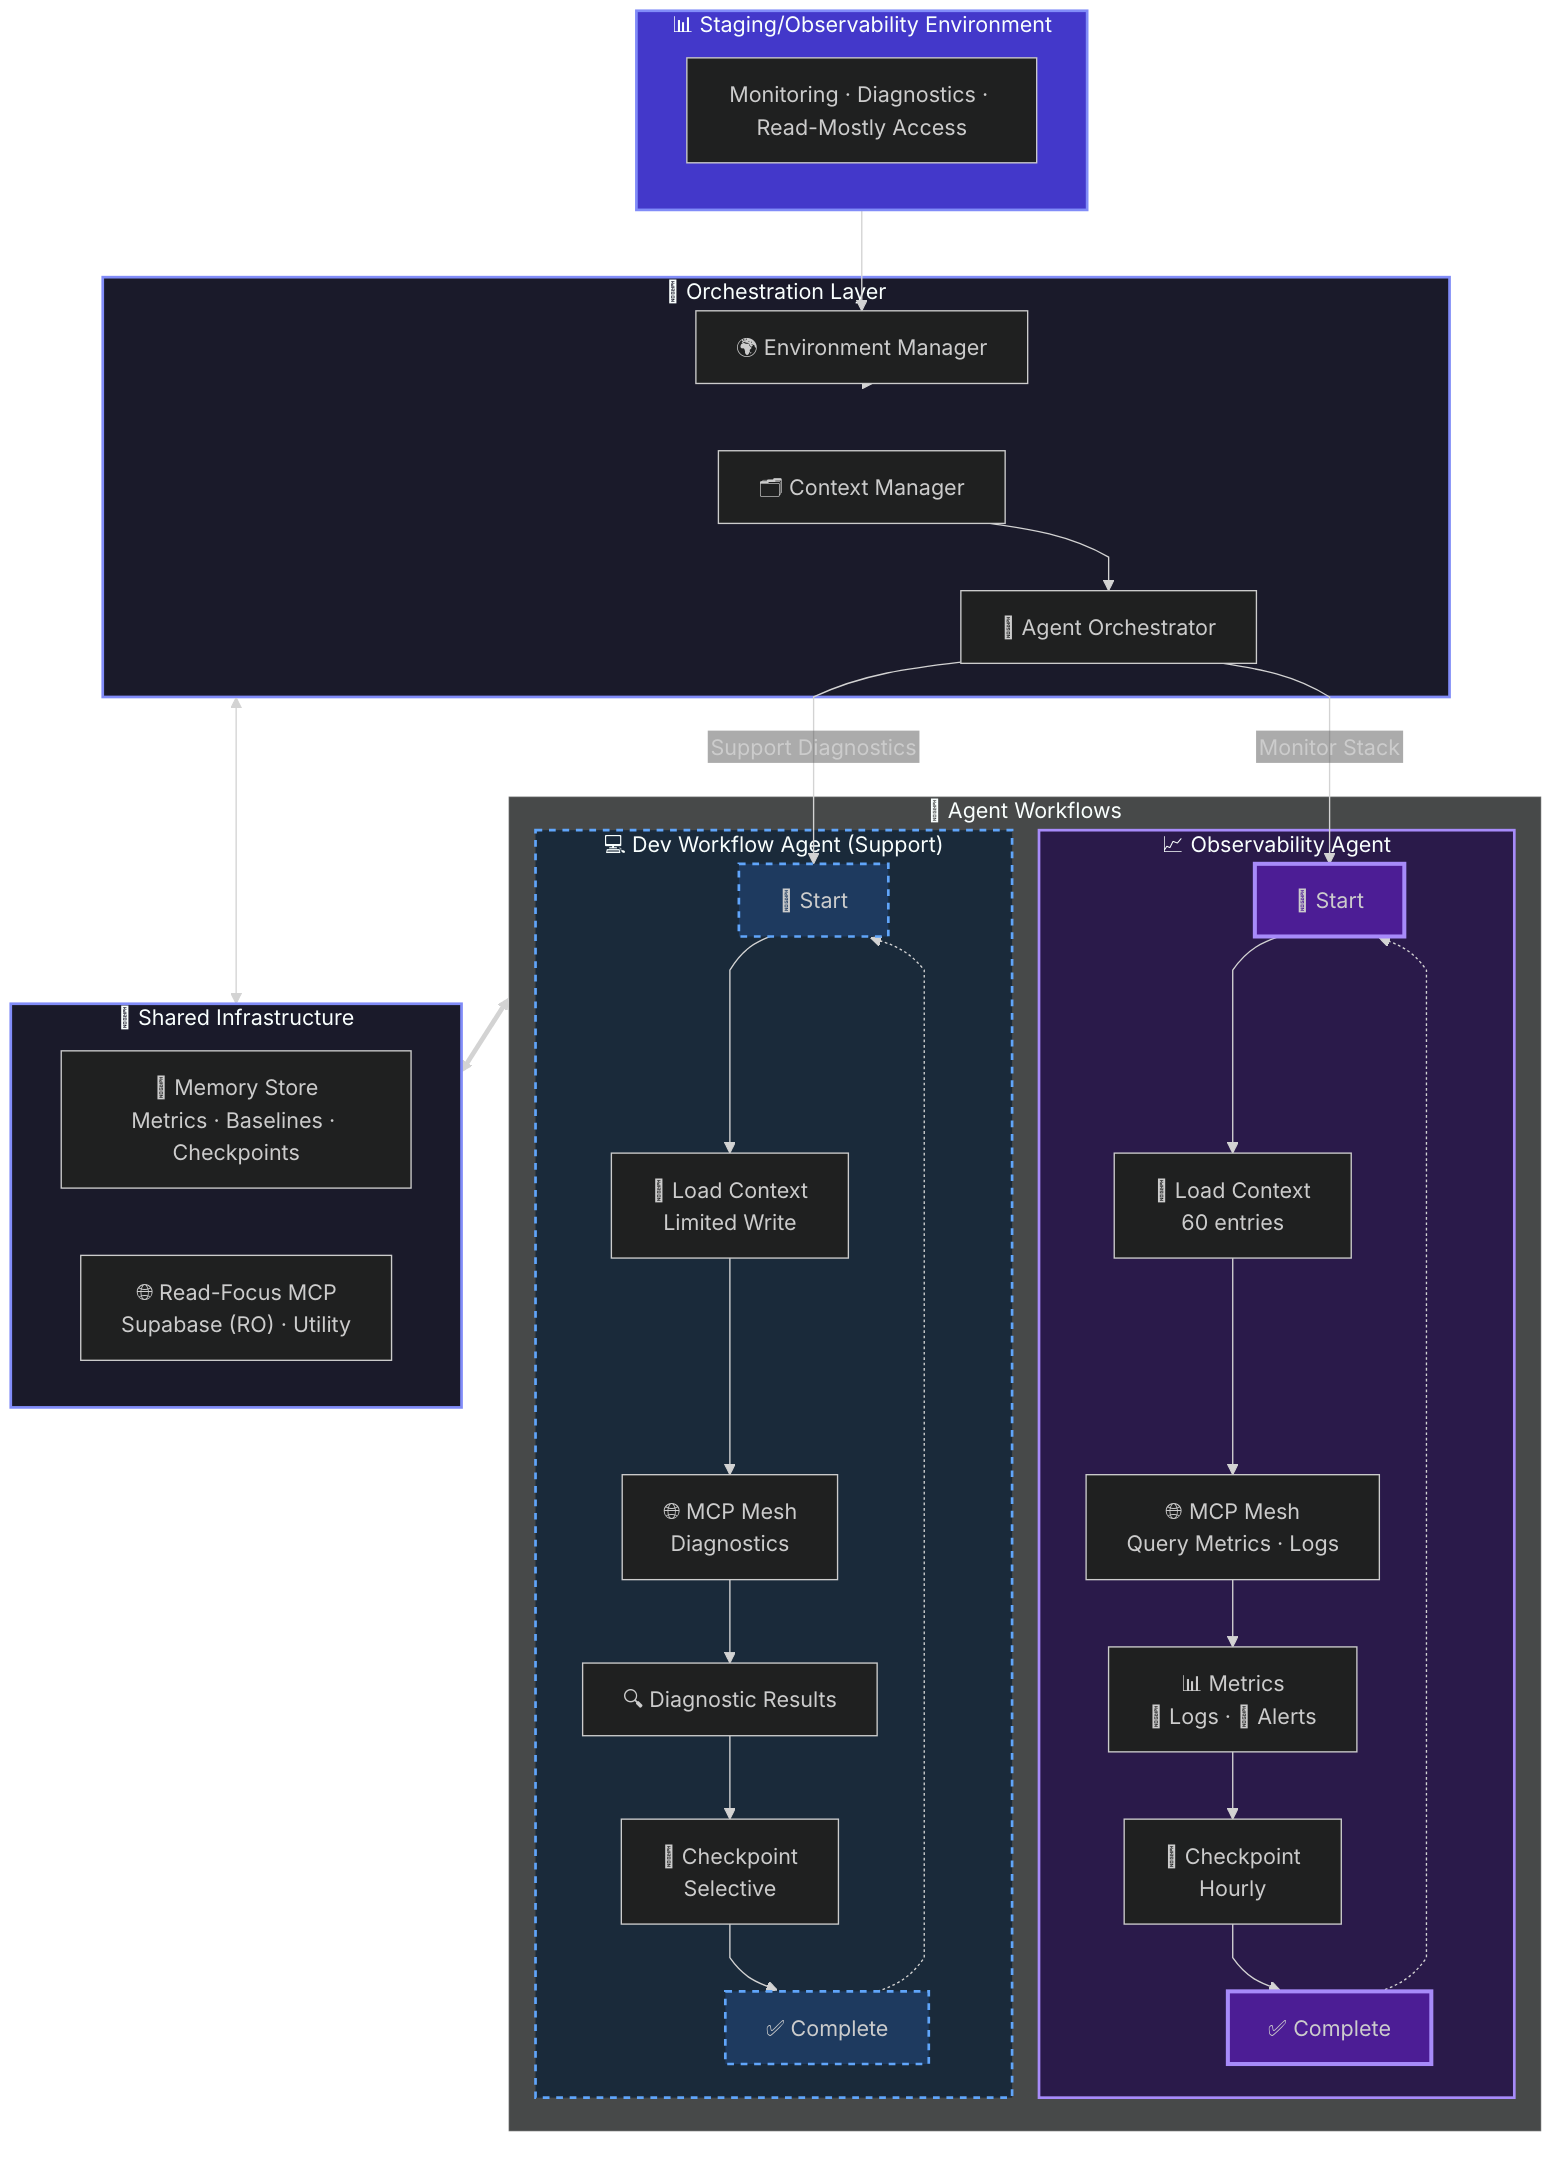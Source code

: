 %%{init: { "theme": "dark", "fontFamily": "Inter", "flowchart": { "htmlLabels": false, "curve": "monotoneX" } }}%%
flowchart TB
    subgraph ENV["📊 Staging/Observability Environment"]
        ENV_LABEL["Monitoring · Diagnostics · Read-Mostly Access"]
    end
    
    subgraph ORCH["🧠 Orchestration Layer"]
        direction LR
        CM["🗂️ Context Manager"]
        AO["🤖 Agent Orchestrator"]
        EM["🌍 Environment Manager"]
    end

    ENV --> EM
    EM --> ORCH
    CM --> AO

    subgraph AGENTS["👥 Agent Workflows"]
        direction LR
        
        subgraph OBS_FLOW["📈 Observability Agent"]
            direction TB
            OBS_START["🚀 Start"]
            OBS_MEM["🧠 Load Context<br/>60 entries"]
            OBS_MCP["🌐 MCP Mesh<br/>Query Metrics · Logs"]
            OBS_SIG["📊 Metrics<br/>📜 Logs · 🚨 Alerts"]
            OBS_SAVE["💾 Checkpoint<br/>Hourly"]
            OBS_END["✅ Complete"]
            
            OBS_START --> OBS_MEM
            OBS_MEM --> OBS_MCP
            OBS_MCP --> OBS_SIG
            OBS_SIG --> OBS_SAVE
            OBS_SAVE --> OBS_END
            OBS_END -.-> OBS_START
        end

        subgraph DEV_FLOW["💻 Dev Workflow Agent (Support)"]
            direction TB
            DEV_START["🚀 Start"]
            DEV_MEM["🧠 Load Context<br/>Limited Write"]
            DEV_MCP["🌐 MCP Mesh<br/>Diagnostics"]
            DEV_SIG["🔍 Diagnostic Results"]
            DEV_SAVE["💾 Checkpoint<br/>Selective"]
            DEV_END["✅ Complete"]
            
            DEV_START --> DEV_MEM
            DEV_MEM --> DEV_MCP
            DEV_MCP --> DEV_SIG
            DEV_SIG --> DEV_SAVE
            DEV_SAVE --> DEV_END
            DEV_END -.-> DEV_START
        end
    end

    AO -- "Monitor Stack" --> OBS_START
    AO -- "Support Diagnostics" --> DEV_START

    subgraph SHARED["🔄 Shared Infrastructure"]
        direction LR
        MEMORY["🧠 Memory Store<br/>Metrics · Baselines · Checkpoints"]
        MCP["🌐 Read-Focus MCP<br/>Supabase (RO) · Utility"]
    end

    AGENTS <==> SHARED
    ORCH <--> SHARED

    style ENV fill:#4338ca,stroke:#818cf8,stroke-width:2px
    style ORCH fill:#1a1a2a,stroke:#818cf8,stroke-width:2px
    style OBS_FLOW fill:#2a1a4a,stroke:#a78bfa,stroke-width:2px
    style DEV_FLOW fill:#1a2a3a,stroke:#60a5fa,stroke-width:2px,stroke-dasharray: 5 5
    style SHARED fill:#1a1a2a,stroke:#818cf8,stroke-width:2px
    style OBS_START fill:#4c1d95,stroke:#a78bfa,stroke-width:3px
    style DEV_START fill:#1e3a5f,stroke:#60a5fa,stroke-width:2px,stroke-dasharray: 5 5
    style OBS_END fill:#4c1d95,stroke:#a78bfa,stroke-width:3px
    style DEV_END fill:#1e3a5f,stroke:#60a5fa,stroke-width:2px,stroke-dasharray: 5 5
